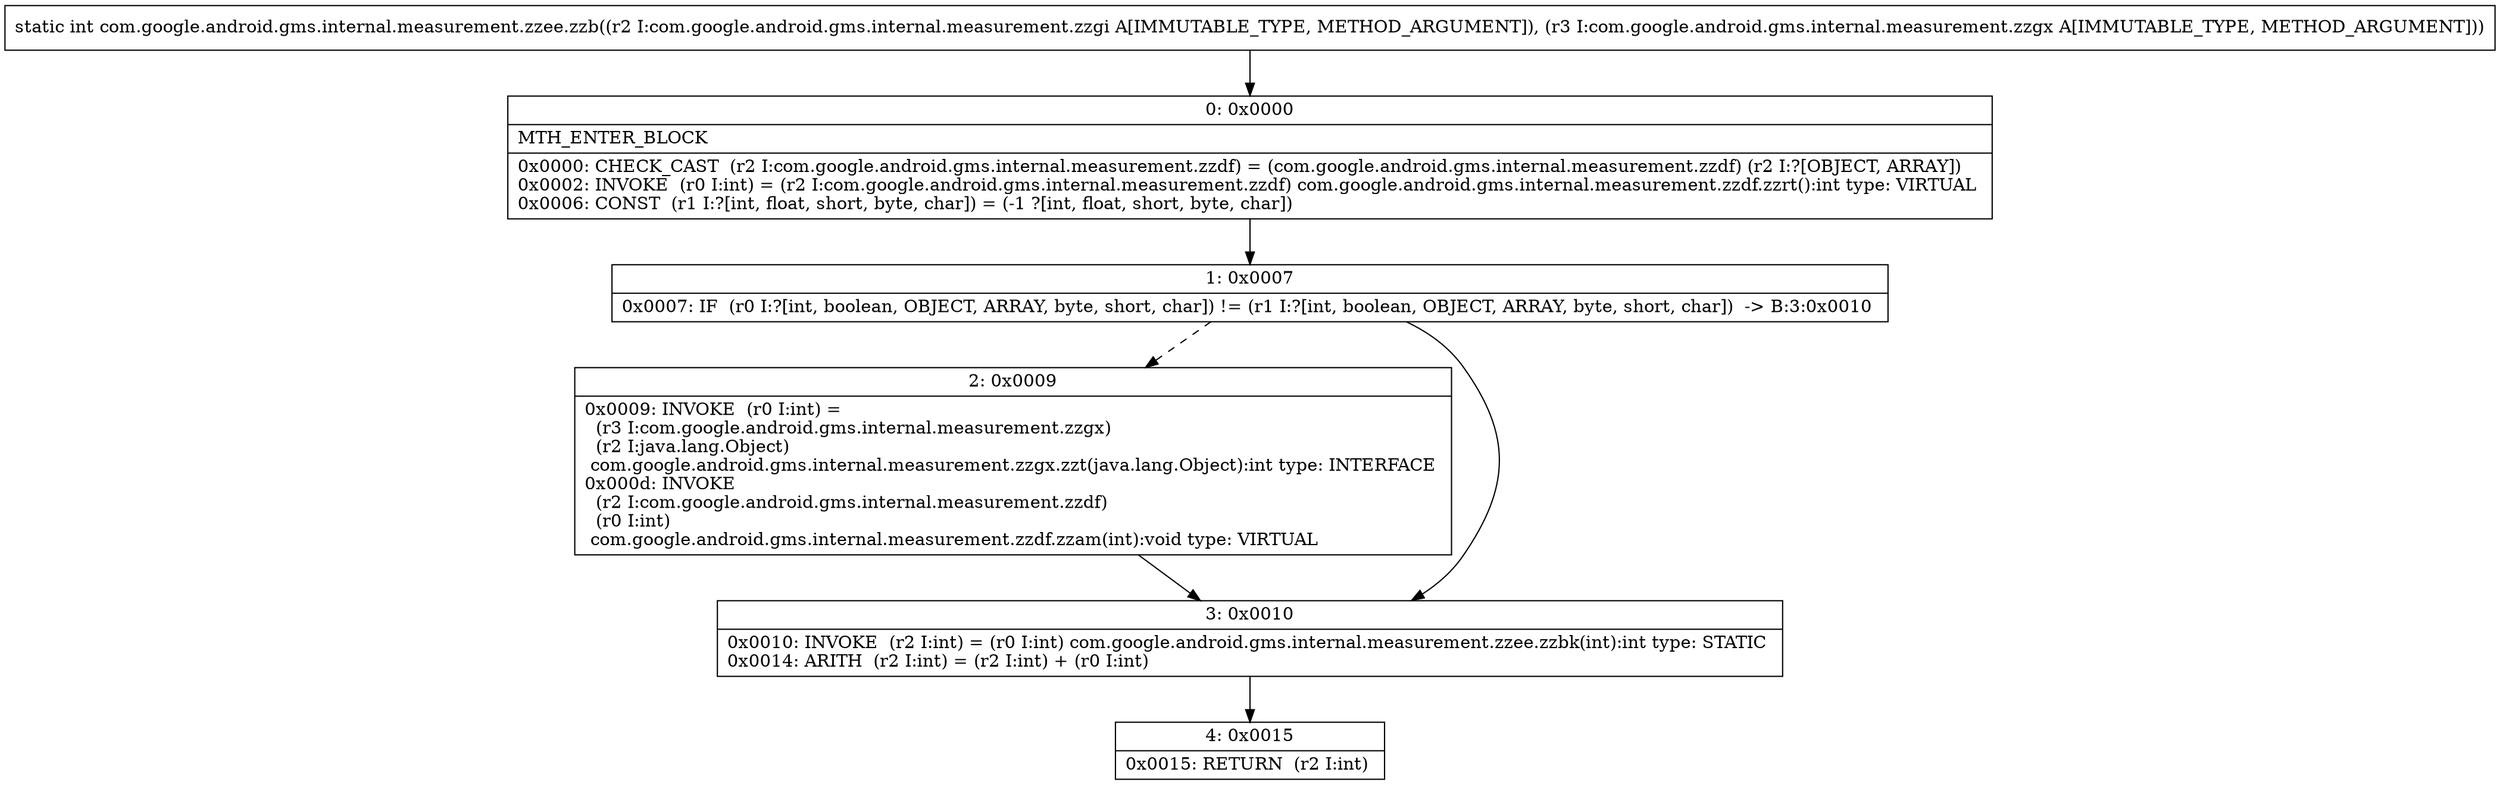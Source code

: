 digraph "CFG forcom.google.android.gms.internal.measurement.zzee.zzb(Lcom\/google\/android\/gms\/internal\/measurement\/zzgi;Lcom\/google\/android\/gms\/internal\/measurement\/zzgx;)I" {
Node_0 [shape=record,label="{0\:\ 0x0000|MTH_ENTER_BLOCK\l|0x0000: CHECK_CAST  (r2 I:com.google.android.gms.internal.measurement.zzdf) = (com.google.android.gms.internal.measurement.zzdf) (r2 I:?[OBJECT, ARRAY]) \l0x0002: INVOKE  (r0 I:int) = (r2 I:com.google.android.gms.internal.measurement.zzdf) com.google.android.gms.internal.measurement.zzdf.zzrt():int type: VIRTUAL \l0x0006: CONST  (r1 I:?[int, float, short, byte, char]) = (\-1 ?[int, float, short, byte, char]) \l}"];
Node_1 [shape=record,label="{1\:\ 0x0007|0x0007: IF  (r0 I:?[int, boolean, OBJECT, ARRAY, byte, short, char]) != (r1 I:?[int, boolean, OBJECT, ARRAY, byte, short, char])  \-\> B:3:0x0010 \l}"];
Node_2 [shape=record,label="{2\:\ 0x0009|0x0009: INVOKE  (r0 I:int) = \l  (r3 I:com.google.android.gms.internal.measurement.zzgx)\l  (r2 I:java.lang.Object)\l com.google.android.gms.internal.measurement.zzgx.zzt(java.lang.Object):int type: INTERFACE \l0x000d: INVOKE  \l  (r2 I:com.google.android.gms.internal.measurement.zzdf)\l  (r0 I:int)\l com.google.android.gms.internal.measurement.zzdf.zzam(int):void type: VIRTUAL \l}"];
Node_3 [shape=record,label="{3\:\ 0x0010|0x0010: INVOKE  (r2 I:int) = (r0 I:int) com.google.android.gms.internal.measurement.zzee.zzbk(int):int type: STATIC \l0x0014: ARITH  (r2 I:int) = (r2 I:int) + (r0 I:int) \l}"];
Node_4 [shape=record,label="{4\:\ 0x0015|0x0015: RETURN  (r2 I:int) \l}"];
MethodNode[shape=record,label="{static int com.google.android.gms.internal.measurement.zzee.zzb((r2 I:com.google.android.gms.internal.measurement.zzgi A[IMMUTABLE_TYPE, METHOD_ARGUMENT]), (r3 I:com.google.android.gms.internal.measurement.zzgx A[IMMUTABLE_TYPE, METHOD_ARGUMENT])) }"];
MethodNode -> Node_0;
Node_0 -> Node_1;
Node_1 -> Node_2[style=dashed];
Node_1 -> Node_3;
Node_2 -> Node_3;
Node_3 -> Node_4;
}

